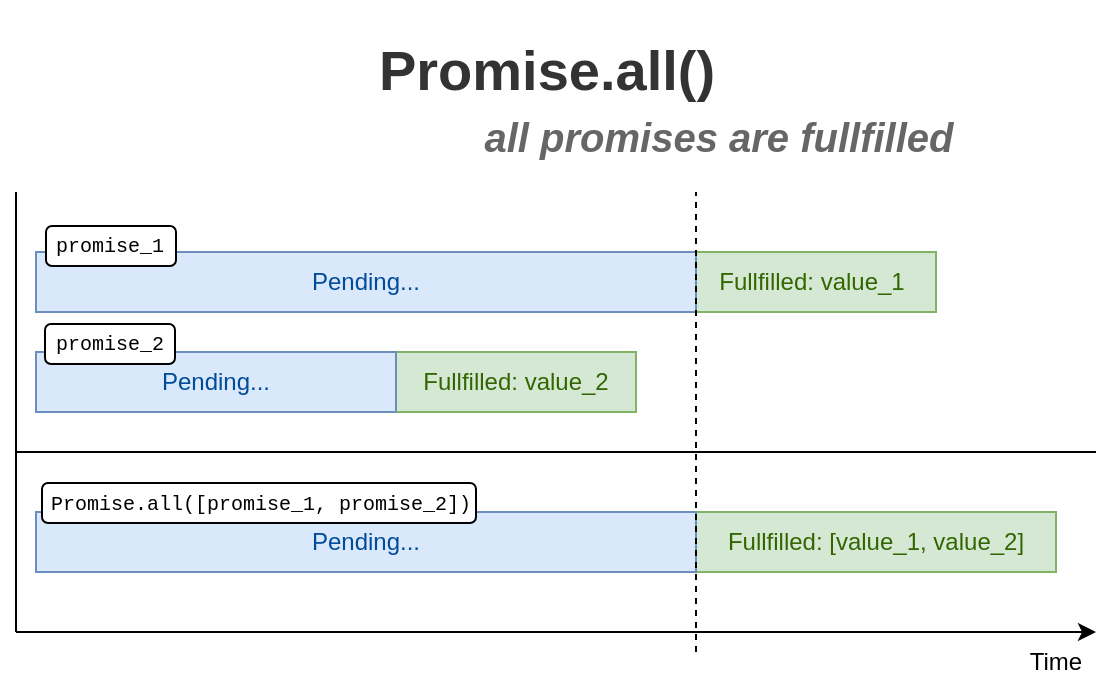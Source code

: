 <mxfile version="14.6.13" type="device" pages="2"><diagram id="idhxigilsuWetFB2cpPl" name="All promises fullfilled"><mxGraphModel dx="630" dy="541" grid="1" gridSize="10" guides="1" tooltips="1" connect="1" arrows="1" fold="1" page="0" pageScale="1" pageWidth="827" pageHeight="1169" math="0" shadow="0"><root><mxCell id="0"/><mxCell id="1" parent="0"/><mxCell id="N8z0Ye5YrI288PrtkeDU-1" value="" style="rounded=0;whiteSpace=wrap;html=1;fillColor=#d5e8d4;strokeColor=#82b366;" parent="1" vertex="1"><mxGeometry x="70" y="370" width="450" height="30" as="geometry"/></mxCell><mxCell id="N8z0Ye5YrI288PrtkeDU-2" value="" style="rounded=0;whiteSpace=wrap;html=1;fillColor=#d5e8d4;strokeColor=#82b366;" parent="1" vertex="1"><mxGeometry x="70" y="420" width="300" height="30" as="geometry"/></mxCell><mxCell id="N8z0Ye5YrI288PrtkeDU-3" value="Promise.all()" style="text;strokeColor=none;fillColor=none;html=1;fontSize=28;fontStyle=1;verticalAlign=middle;align=center;fontColor=#333333;" parent="1" vertex="1"><mxGeometry x="210" y="244" width="230" height="70" as="geometry"/></mxCell><mxCell id="N8z0Ye5YrI288PrtkeDU-5" value="" style="endArrow=classic;html=1;" parent="1" edge="1"><mxGeometry width="50" height="50" relative="1" as="geometry"><mxPoint x="60" y="560" as="sourcePoint"/><mxPoint x="600" y="560" as="targetPoint"/></mxGeometry></mxCell><mxCell id="N8z0Ye5YrI288PrtkeDU-6" value="" style="endArrow=none;html=1;" parent="1" edge="1"><mxGeometry width="50" height="50" relative="1" as="geometry"><mxPoint x="60" y="560" as="sourcePoint"/><mxPoint x="60" y="340" as="targetPoint"/></mxGeometry></mxCell><mxCell id="N8z0Ye5YrI288PrtkeDU-7" value="Time" style="text;html=1;strokeColor=none;fillColor=none;align=center;verticalAlign=middle;whiteSpace=wrap;rounded=0;" parent="1" vertex="1"><mxGeometry x="560" y="565" width="40" height="20" as="geometry"/></mxCell><mxCell id="N8z0Ye5YrI288PrtkeDU-9" value="" style="endArrow=none;html=1;" parent="1" edge="1"><mxGeometry width="50" height="50" relative="1" as="geometry"><mxPoint x="60" y="470" as="sourcePoint"/><mxPoint x="600" y="470" as="targetPoint"/></mxGeometry></mxCell><mxCell id="N8z0Ye5YrI288PrtkeDU-12" value="" style="rounded=0;whiteSpace=wrap;html=1;fillColor=#dae8fc;strokeColor=#6c8ebf;" parent="1" vertex="1"><mxGeometry x="70" y="370" width="330" height="30" as="geometry"/></mxCell><mxCell id="N8z0Ye5YrI288PrtkeDU-13" value="Pending..." style="text;html=1;strokeColor=none;fillColor=none;align=center;verticalAlign=middle;whiteSpace=wrap;rounded=0;fontColor=#004C99;" parent="1" vertex="1"><mxGeometry x="195" y="375" width="80" height="20" as="geometry"/></mxCell><mxCell id="N8z0Ye5YrI288PrtkeDU-14" value="" style="rounded=0;whiteSpace=wrap;html=1;fillColor=#dae8fc;strokeColor=#6c8ebf;" parent="1" vertex="1"><mxGeometry x="70" y="420" width="180" height="30" as="geometry"/></mxCell><mxCell id="N8z0Ye5YrI288PrtkeDU-15" value="Pending..." style="text;html=1;strokeColor=none;fillColor=none;align=center;verticalAlign=middle;whiteSpace=wrap;rounded=0;fontColor=#004C99;" parent="1" vertex="1"><mxGeometry x="120" y="425" width="80" height="20" as="geometry"/></mxCell><mxCell id="N8z0Ye5YrI288PrtkeDU-16" value="Fullfilled: value_2" style="text;html=1;strokeColor=none;fillColor=none;align=center;verticalAlign=middle;whiteSpace=wrap;rounded=0;fontColor=#336600;" parent="1" vertex="1"><mxGeometry x="245" y="425" width="130" height="20" as="geometry"/></mxCell><mxCell id="N8z0Ye5YrI288PrtkeDU-17" value="Fullfilled: value_1" style="text;html=1;strokeColor=none;fillColor=none;align=center;verticalAlign=middle;whiteSpace=wrap;rounded=0;fontColor=#336600;" parent="1" vertex="1"><mxGeometry x="393" y="375" width="130" height="20" as="geometry"/></mxCell><mxCell id="N8z0Ye5YrI288PrtkeDU-18" value="" style="rounded=0;whiteSpace=wrap;html=1;fillColor=#d5e8d4;strokeColor=#82b366;" parent="1" vertex="1"><mxGeometry x="70" y="500" width="510" height="30" as="geometry"/></mxCell><mxCell id="N8z0Ye5YrI288PrtkeDU-19" value="" style="rounded=0;whiteSpace=wrap;html=1;fillColor=#dae8fc;strokeColor=#6c8ebf;" parent="1" vertex="1"><mxGeometry x="70" y="500" width="330" height="30" as="geometry"/></mxCell><mxCell id="N8z0Ye5YrI288PrtkeDU-20" value="Pending..." style="text;html=1;strokeColor=none;fillColor=none;align=center;verticalAlign=middle;whiteSpace=wrap;rounded=0;fontColor=#004C99;" parent="1" vertex="1"><mxGeometry x="195" y="505" width="80" height="20" as="geometry"/></mxCell><mxCell id="N8z0Ye5YrI288PrtkeDU-21" value="Fullfilled: [value_1, value_2]" style="text;html=1;strokeColor=none;fillColor=none;align=center;verticalAlign=middle;whiteSpace=wrap;rounded=0;fontColor=#336600;" parent="1" vertex="1"><mxGeometry x="410" y="505" width="160" height="20" as="geometry"/></mxCell><mxCell id="N8z0Ye5YrI288PrtkeDU-23" value="" style="endArrow=none;dashed=1;html=1;fontSize=16;fontColor=#336600;" parent="1" edge="1"><mxGeometry width="50" height="50" relative="1" as="geometry"><mxPoint x="400" y="570" as="sourcePoint"/><mxPoint x="400" y="340" as="targetPoint"/></mxGeometry></mxCell><mxCell id="-S_mJhH61JFIsjPQwXrV-2" value="" style="rounded=1;whiteSpace=wrap;html=1;labelBackgroundColor=#ffffff;fontFamily=Courier New;fontSize=23;fontColor=#666666;align=left;" parent="1" vertex="1"><mxGeometry x="75" y="357" width="65" height="20" as="geometry"/></mxCell><mxCell id="N8z0Ye5YrI288PrtkeDU-10" value="promise_1" style="text;html=1;strokeColor=none;fillColor=none;align=center;verticalAlign=middle;whiteSpace=wrap;rounded=0;fontSize=10;fontFamily=Courier New;" parent="1" vertex="1"><mxGeometry x="81" y="357" width="52" height="20" as="geometry"/></mxCell><mxCell id="-S_mJhH61JFIsjPQwXrV-7" value="" style="rounded=1;whiteSpace=wrap;html=1;labelBackgroundColor=#ffffff;fontFamily=Courier New;fontSize=23;fontColor=#666666;align=left;" parent="1" vertex="1"><mxGeometry x="73" y="485.5" width="217" height="20" as="geometry"/></mxCell><mxCell id="-S_mJhH61JFIsjPQwXrV-8" value="Promise.all([promise_1, promise_2])" style="text;html=1;strokeColor=none;fillColor=none;align=center;verticalAlign=middle;whiteSpace=wrap;rounded=0;fontSize=10;fontFamily=Courier New;" parent="1" vertex="1"><mxGeometry x="75" y="485.5" width="215" height="20" as="geometry"/></mxCell><mxCell id="-S_mJhH61JFIsjPQwXrV-9" value="" style="rounded=1;whiteSpace=wrap;html=1;labelBackgroundColor=#ffffff;fontFamily=Courier New;fontSize=23;fontColor=#666666;align=left;" parent="1" vertex="1"><mxGeometry x="74.5" y="406" width="65" height="20" as="geometry"/></mxCell><mxCell id="-S_mJhH61JFIsjPQwXrV-10" value="promise_2" style="text;html=1;strokeColor=none;fillColor=none;align=center;verticalAlign=middle;whiteSpace=wrap;rounded=0;fontSize=10;fontFamily=Courier New;" parent="1" vertex="1"><mxGeometry x="80.5" y="406" width="52" height="20" as="geometry"/></mxCell><mxCell id="-S_mJhH61JFIsjPQwXrV-12" value="all promises are fullfilled" style="text;strokeColor=none;fillColor=none;html=1;fontSize=20;fontStyle=3;verticalAlign=middle;align=center;fontColor=#666666;" parent="1" vertex="1"><mxGeometry x="296" y="277" width="230" height="70" as="geometry"/></mxCell></root></mxGraphModel></diagram><diagram name="One promise rejects" id="05dCHv4usbjD3H7Q2Go7"><mxGraphModel dx="367" dy="316" grid="1" gridSize="10" guides="1" tooltips="1" connect="1" arrows="1" fold="1" page="0" pageScale="1" pageWidth="827" pageHeight="1169" math="0" shadow="0"><root><mxCell id="Uot6-I3UawnojIUIg4Ep-0"/><mxCell id="Uot6-I3UawnojIUIg4Ep-1" parent="Uot6-I3UawnojIUIg4Ep-0"/><mxCell id="Uot6-I3UawnojIUIg4Ep-2" value="" style="rounded=0;whiteSpace=wrap;html=1;fillColor=#d5e8d4;strokeColor=#82b366;" parent="Uot6-I3UawnojIUIg4Ep-1" vertex="1"><mxGeometry x="70" y="370" width="450" height="30" as="geometry"/></mxCell><mxCell id="Uot6-I3UawnojIUIg4Ep-3" value="" style="rounded=0;whiteSpace=wrap;html=1;fillColor=#f8cecc;strokeColor=#b85450;" parent="Uot6-I3UawnojIUIg4Ep-1" vertex="1"><mxGeometry x="70" y="420" width="300" height="30" as="geometry"/></mxCell><mxCell id="Uot6-I3UawnojIUIg4Ep-4" value="Promise.all()" style="text;strokeColor=none;fillColor=none;html=1;fontSize=28;fontStyle=1;verticalAlign=middle;align=center;fontColor=#333333;" parent="Uot6-I3UawnojIUIg4Ep-1" vertex="1"><mxGeometry x="210" y="239" width="230" height="70" as="geometry"/></mxCell><mxCell id="Uot6-I3UawnojIUIg4Ep-5" value="" style="endArrow=classic;html=1;" parent="Uot6-I3UawnojIUIg4Ep-1" edge="1"><mxGeometry width="50" height="50" relative="1" as="geometry"><mxPoint x="60" y="560" as="sourcePoint"/><mxPoint x="600" y="560" as="targetPoint"/></mxGeometry></mxCell><mxCell id="Uot6-I3UawnojIUIg4Ep-6" value="" style="endArrow=none;html=1;" parent="Uot6-I3UawnojIUIg4Ep-1" edge="1"><mxGeometry width="50" height="50" relative="1" as="geometry"><mxPoint x="60" y="560" as="sourcePoint"/><mxPoint x="60" y="340" as="targetPoint"/></mxGeometry></mxCell><mxCell id="Uot6-I3UawnojIUIg4Ep-7" value="Time" style="text;html=1;strokeColor=none;fillColor=none;align=center;verticalAlign=middle;whiteSpace=wrap;rounded=0;" parent="Uot6-I3UawnojIUIg4Ep-1" vertex="1"><mxGeometry x="560" y="565" width="40" height="20" as="geometry"/></mxCell><mxCell id="Uot6-I3UawnojIUIg4Ep-8" value="" style="endArrow=none;html=1;" parent="Uot6-I3UawnojIUIg4Ep-1" edge="1"><mxGeometry width="50" height="50" relative="1" as="geometry"><mxPoint x="60" y="470" as="sourcePoint"/><mxPoint x="600" y="470" as="targetPoint"/></mxGeometry></mxCell><mxCell id="Uot6-I3UawnojIUIg4Ep-9" value="" style="rounded=0;whiteSpace=wrap;html=1;fillColor=#dae8fc;strokeColor=#6c8ebf;" parent="Uot6-I3UawnojIUIg4Ep-1" vertex="1"><mxGeometry x="70" y="370" width="330" height="30" as="geometry"/></mxCell><mxCell id="Uot6-I3UawnojIUIg4Ep-10" value="Pending..." style="text;html=1;strokeColor=none;fillColor=none;align=center;verticalAlign=middle;whiteSpace=wrap;rounded=0;fontColor=#004C99;" parent="Uot6-I3UawnojIUIg4Ep-1" vertex="1"><mxGeometry x="195" y="375" width="80" height="20" as="geometry"/></mxCell><mxCell id="Uot6-I3UawnojIUIg4Ep-11" value="" style="rounded=0;whiteSpace=wrap;html=1;fillColor=#dae8fc;strokeColor=#6c8ebf;" parent="Uot6-I3UawnojIUIg4Ep-1" vertex="1"><mxGeometry x="70" y="420" width="180" height="30" as="geometry"/></mxCell><mxCell id="Uot6-I3UawnojIUIg4Ep-12" value="Pending..." style="text;html=1;strokeColor=none;fillColor=none;align=center;verticalAlign=middle;whiteSpace=wrap;rounded=0;fontColor=#004C99;" parent="Uot6-I3UawnojIUIg4Ep-1" vertex="1"><mxGeometry x="120" y="425" width="80" height="20" as="geometry"/></mxCell><mxCell id="Uot6-I3UawnojIUIg4Ep-13" value="Rejected: reason_2" style="text;html=1;strokeColor=none;fillColor=none;align=center;verticalAlign=middle;whiteSpace=wrap;rounded=0;fontColor=#990000;" parent="Uot6-I3UawnojIUIg4Ep-1" vertex="1"><mxGeometry x="245" y="424" width="130" height="20" as="geometry"/></mxCell><mxCell id="Uot6-I3UawnojIUIg4Ep-14" value="Fullfilled: value_1" style="text;html=1;strokeColor=none;fillColor=none;align=center;verticalAlign=middle;whiteSpace=wrap;rounded=0;fontColor=#336600;" parent="Uot6-I3UawnojIUIg4Ep-1" vertex="1"><mxGeometry x="393" y="375" width="130" height="20" as="geometry"/></mxCell><mxCell id="Uot6-I3UawnojIUIg4Ep-15" value="" style="rounded=0;whiteSpace=wrap;html=1;fillColor=#f8cecc;strokeColor=#b85450;" parent="Uot6-I3UawnojIUIg4Ep-1" vertex="1"><mxGeometry x="70" y="500" width="300" height="30" as="geometry"/></mxCell><mxCell id="Uot6-I3UawnojIUIg4Ep-16" value="" style="rounded=0;whiteSpace=wrap;html=1;fillColor=#dae8fc;strokeColor=#6c8ebf;" parent="Uot6-I3UawnojIUIg4Ep-1" vertex="1"><mxGeometry x="70" y="500" width="180" height="30" as="geometry"/></mxCell><mxCell id="Uot6-I3UawnojIUIg4Ep-17" value="Pending..." style="text;html=1;strokeColor=none;fillColor=none;align=center;verticalAlign=middle;whiteSpace=wrap;rounded=0;fontColor=#004C99;" parent="Uot6-I3UawnojIUIg4Ep-1" vertex="1"><mxGeometry x="120" y="505.5" width="80" height="20" as="geometry"/></mxCell><mxCell id="Uot6-I3UawnojIUIg4Ep-19" value="" style="endArrow=none;dashed=1;html=1;fontSize=16;fontColor=#336600;" parent="Uot6-I3UawnojIUIg4Ep-1" edge="1"><mxGeometry width="50" height="50" relative="1" as="geometry"><mxPoint x="250" y="580" as="sourcePoint"/><mxPoint x="250" y="340" as="targetPoint"/></mxGeometry></mxCell><mxCell id="Uot6-I3UawnojIUIg4Ep-20" value="" style="rounded=1;whiteSpace=wrap;html=1;labelBackgroundColor=#ffffff;fontFamily=Courier New;fontSize=23;fontColor=#666666;align=left;" parent="Uot6-I3UawnojIUIg4Ep-1" vertex="1"><mxGeometry x="75" y="357" width="65" height="20" as="geometry"/></mxCell><mxCell id="Uot6-I3UawnojIUIg4Ep-21" value="promise_1" style="text;html=1;strokeColor=none;fillColor=none;align=center;verticalAlign=middle;whiteSpace=wrap;rounded=0;fontSize=10;fontFamily=Courier New;" parent="Uot6-I3UawnojIUIg4Ep-1" vertex="1"><mxGeometry x="81" y="357" width="52" height="20" as="geometry"/></mxCell><mxCell id="Uot6-I3UawnojIUIg4Ep-22" value="" style="rounded=1;whiteSpace=wrap;html=1;labelBackgroundColor=#ffffff;fontFamily=Courier New;fontSize=23;fontColor=#666666;align=left;" parent="Uot6-I3UawnojIUIg4Ep-1" vertex="1"><mxGeometry x="73" y="485.5" width="217" height="20" as="geometry"/></mxCell><mxCell id="Uot6-I3UawnojIUIg4Ep-23" value="Promise.all([promise_1, promise_2])" style="text;html=1;strokeColor=none;fillColor=none;align=center;verticalAlign=middle;whiteSpace=wrap;rounded=0;fontSize=10;fontFamily=Courier New;" parent="Uot6-I3UawnojIUIg4Ep-1" vertex="1"><mxGeometry x="72" y="485.5" width="219" height="20" as="geometry"/></mxCell><mxCell id="Uot6-I3UawnojIUIg4Ep-24" value="" style="rounded=1;whiteSpace=wrap;html=1;labelBackgroundColor=#ffffff;fontFamily=Courier New;fontSize=23;fontColor=#666666;align=left;" parent="Uot6-I3UawnojIUIg4Ep-1" vertex="1"><mxGeometry x="74.5" y="406" width="65" height="20" as="geometry"/></mxCell><mxCell id="Uot6-I3UawnojIUIg4Ep-25" value="promise_2" style="text;html=1;strokeColor=none;fillColor=none;align=center;verticalAlign=middle;whiteSpace=wrap;rounded=0;fontSize=10;fontFamily=Courier New;" parent="Uot6-I3UawnojIUIg4Ep-1" vertex="1"><mxGeometry x="80.5" y="406" width="52" height="20" as="geometry"/></mxCell><mxCell id="Uot6-I3UawnojIUIg4Ep-26" value="one promise rejects" style="text;strokeColor=none;fillColor=none;html=1;fontSize=20;fontStyle=3;verticalAlign=middle;align=center;fontColor=#666666;" parent="Uot6-I3UawnojIUIg4Ep-1" vertex="1"><mxGeometry x="296" y="272" width="230" height="70" as="geometry"/></mxCell><mxCell id="Uot6-I3UawnojIUIg4Ep-27" value="Rejected: reason_2" style="text;html=1;strokeColor=none;fillColor=none;align=center;verticalAlign=middle;whiteSpace=wrap;rounded=0;fontColor=#990000;" parent="Uot6-I3UawnojIUIg4Ep-1" vertex="1"><mxGeometry x="245" y="505" width="130" height="20" as="geometry"/></mxCell></root></mxGraphModel></diagram></mxfile>